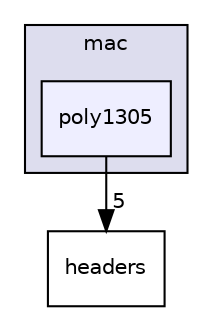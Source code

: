digraph "M:/Office/!Doutorado/0. RepositorioSVN/HAMSTER_Prototype/branches/JINT2018/include/libtomcrypt-develop/src/mac/poly1305" {
  compound=true
  node [ fontsize="10", fontname="Helvetica"];
  edge [ labelfontsize="10", labelfontname="Helvetica"];
  subgraph clusterdir_8d534e70286154989a79a38c24995d04 {
    graph [ bgcolor="#ddddee", pencolor="black", label="mac" fontname="Helvetica", fontsize="10", URL="dir_8d534e70286154989a79a38c24995d04.html"]
  dir_ab2a93dca96abafa42a761aa79099685 [shape=box, label="poly1305", style="filled", fillcolor="#eeeeff", pencolor="black", URL="dir_ab2a93dca96abafa42a761aa79099685.html"];
  }
  dir_a0acb8384b4122a9c7afcf2489cf4036 [shape=box label="headers" URL="dir_a0acb8384b4122a9c7afcf2489cf4036.html"];
  dir_ab2a93dca96abafa42a761aa79099685->dir_a0acb8384b4122a9c7afcf2489cf4036 [headlabel="5", labeldistance=1.5 headhref="dir_000034_000026.html"];
}
